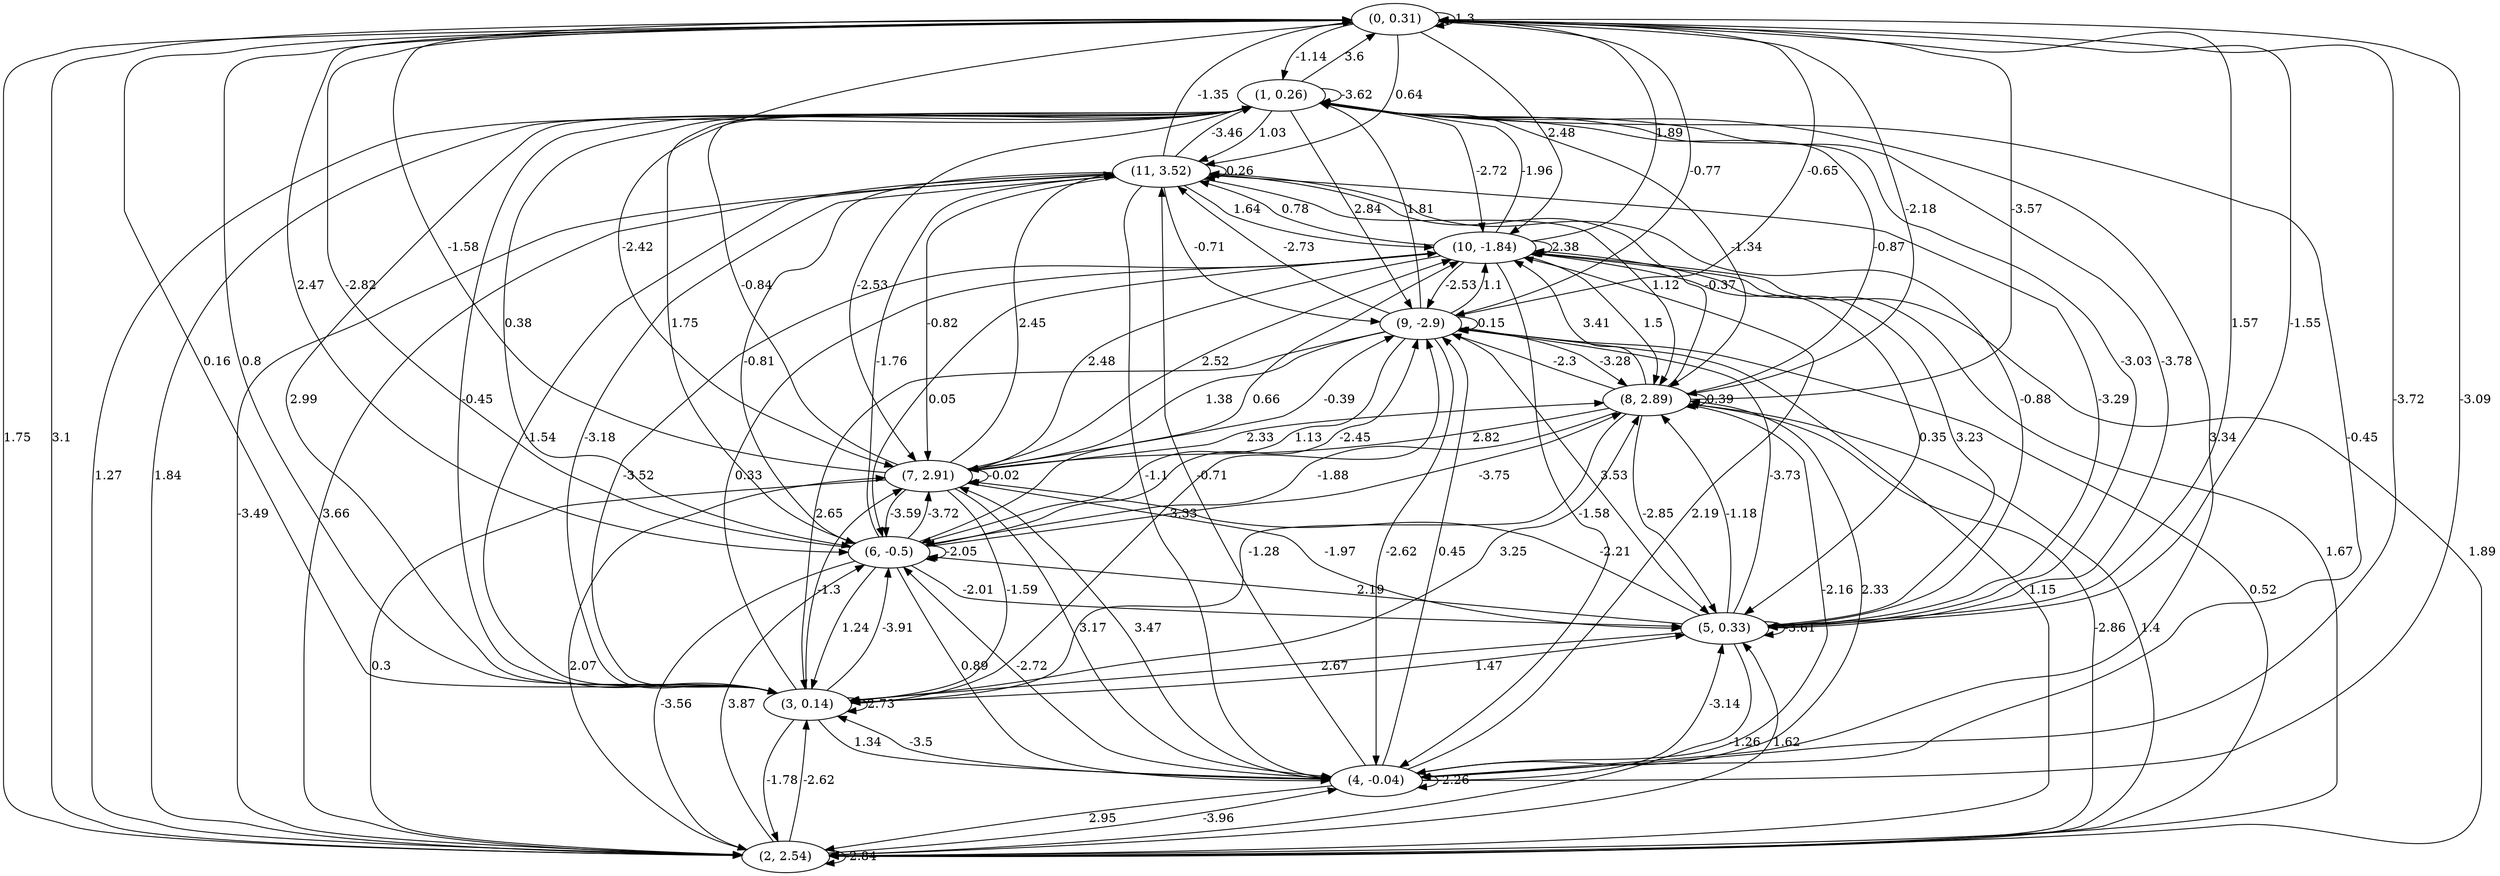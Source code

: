 digraph {
    0 [ label = "(0, 0.31)" ]
    1 [ label = "(1, 0.26)" ]
    2 [ label = "(2, 2.54)" ]
    3 [ label = "(3, 0.14)" ]
    4 [ label = "(4, -0.04)" ]
    5 [ label = "(5, 0.33)" ]
    6 [ label = "(6, -0.5)" ]
    7 [ label = "(7, 2.91)" ]
    8 [ label = "(8, 2.89)" ]
    9 [ label = "(9, -2.9)" ]
    10 [ label = "(10, -1.84)" ]
    11 [ label = "(11, 3.52)" ]
    0 -> 0 [ label = "1.3" ]
    1 -> 1 [ label = "-3.62" ]
    2 -> 2 [ label = "-2.84" ]
    3 -> 3 [ label = "2.73" ]
    4 -> 4 [ label = "-2.26" ]
    5 -> 5 [ label = "-3.61" ]
    6 -> 6 [ label = "-2.05" ]
    7 -> 7 [ label = "-0.02" ]
    8 -> 8 [ label = "0.39" ]
    9 -> 9 [ label = "0.15" ]
    10 -> 10 [ label = "2.38" ]
    11 -> 11 [ label = "0.26" ]
    1 -> 0 [ label = "3.6" ]
    2 -> 0 [ label = "3.1" ]
    3 -> 0 [ label = "0.8" ]
    4 -> 0 [ label = "-3.09" ]
    5 -> 0 [ label = "1.57" ]
    6 -> 0 [ label = "-2.82" ]
    7 -> 0 [ label = "-1.58" ]
    8 -> 0 [ label = "-3.57" ]
    9 -> 0 [ label = "-0.65" ]
    10 -> 0 [ label = "1.89" ]
    11 -> 0 [ label = "-1.35" ]
    0 -> 1 [ label = "-1.14" ]
    2 -> 1 [ label = "1.84" ]
    3 -> 1 [ label = "-0.45" ]
    4 -> 1 [ label = "-0.45" ]
    5 -> 1 [ label = "-3.78" ]
    6 -> 1 [ label = "1.75" ]
    7 -> 1 [ label = "-0.84" ]
    8 -> 1 [ label = "-0.87" ]
    9 -> 1 [ label = "1.81" ]
    10 -> 1 [ label = "-1.96" ]
    11 -> 1 [ label = "-3.46" ]
    0 -> 2 [ label = "1.75" ]
    1 -> 2 [ label = "1.27" ]
    3 -> 2 [ label = "-1.78" ]
    4 -> 2 [ label = "2.95" ]
    5 -> 2 [ label = "-1.26" ]
    6 -> 2 [ label = "-3.56" ]
    7 -> 2 [ label = "0.3" ]
    8 -> 2 [ label = "-2.86" ]
    9 -> 2 [ label = "1.15" ]
    10 -> 2 [ label = "1.67" ]
    11 -> 2 [ label = "-3.49" ]
    0 -> 3 [ label = "0.16" ]
    1 -> 3 [ label = "2.99" ]
    2 -> 3 [ label = "-2.62" ]
    4 -> 3 [ label = "-3.5" ]
    5 -> 3 [ label = "2.67" ]
    6 -> 3 [ label = "1.24" ]
    7 -> 3 [ label = "-1.59" ]
    8 -> 3 [ label = "-1.28" ]
    9 -> 3 [ label = "2.65" ]
    10 -> 3 [ label = "-3.52" ]
    11 -> 3 [ label = "-1.54" ]
    0 -> 4 [ label = "-3.72" ]
    1 -> 4 [ label = "3.34" ]
    2 -> 4 [ label = "-3.96" ]
    3 -> 4 [ label = "1.34" ]
    6 -> 4 [ label = "0.89" ]
    7 -> 4 [ label = "3.17" ]
    8 -> 4 [ label = "-2.16" ]
    9 -> 4 [ label = "-2.62" ]
    10 -> 4 [ label = "-1.58" ]
    11 -> 4 [ label = "-1.1" ]
    0 -> 5 [ label = "-1.55" ]
    1 -> 5 [ label = "-3.03" ]
    2 -> 5 [ label = "1.62" ]
    3 -> 5 [ label = "1.47" ]
    4 -> 5 [ label = "-3.14" ]
    6 -> 5 [ label = "-2.01" ]
    7 -> 5 [ label = "-1.97" ]
    8 -> 5 [ label = "-2.85" ]
    9 -> 5 [ label = "3.53" ]
    10 -> 5 [ label = "0.35" ]
    11 -> 5 [ label = "-3.29" ]
    0 -> 6 [ label = "2.47" ]
    1 -> 6 [ label = "0.38" ]
    2 -> 6 [ label = "3.87" ]
    3 -> 6 [ label = "-3.91" ]
    4 -> 6 [ label = "-2.72" ]
    5 -> 6 [ label = "2.19" ]
    7 -> 6 [ label = "-3.59" ]
    8 -> 6 [ label = "-1.88" ]
    9 -> 6 [ label = "1.13" ]
    10 -> 6 [ label = "0.05" ]
    11 -> 6 [ label = "-0.81" ]
    0 -> 7 [ label = "-2.42" ]
    1 -> 7 [ label = "-2.53" ]
    2 -> 7 [ label = "2.07" ]
    3 -> 7 [ label = "-1.3" ]
    4 -> 7 [ label = "3.47" ]
    5 -> 7 [ label = "-2.21" ]
    6 -> 7 [ label = "-3.72" ]
    8 -> 7 [ label = "2.82" ]
    9 -> 7 [ label = "1.38" ]
    10 -> 7 [ label = "2.48" ]
    11 -> 7 [ label = "-0.82" ]
    0 -> 8 [ label = "-2.18" ]
    1 -> 8 [ label = "-1.34" ]
    2 -> 8 [ label = "1.4" ]
    3 -> 8 [ label = "3.25" ]
    4 -> 8 [ label = "2.33" ]
    5 -> 8 [ label = "-1.18" ]
    6 -> 8 [ label = "-3.75" ]
    7 -> 8 [ label = "2.33" ]
    9 -> 8 [ label = "-3.28" ]
    10 -> 8 [ label = "1.5" ]
    11 -> 8 [ label = "1.12" ]
    0 -> 9 [ label = "-0.77" ]
    1 -> 9 [ label = "2.84" ]
    2 -> 9 [ label = "0.52" ]
    3 -> 9 [ label = "-3.33" ]
    4 -> 9 [ label = "0.45" ]
    5 -> 9 [ label = "-3.73" ]
    6 -> 9 [ label = "-2.45" ]
    7 -> 9 [ label = "-0.39" ]
    8 -> 9 [ label = "-2.3" ]
    10 -> 9 [ label = "-2.53" ]
    11 -> 9 [ label = "-0.71" ]
    0 -> 10 [ label = "2.48" ]
    1 -> 10 [ label = "-2.72" ]
    2 -> 10 [ label = "1.89" ]
    3 -> 10 [ label = "0.33" ]
    4 -> 10 [ label = "2.19" ]
    5 -> 10 [ label = "3.23" ]
    6 -> 10 [ label = "0.66" ]
    7 -> 10 [ label = "2.52" ]
    8 -> 10 [ label = "3.41" ]
    9 -> 10 [ label = "1.1" ]
    11 -> 10 [ label = "1.64" ]
    0 -> 11 [ label = "0.64" ]
    1 -> 11 [ label = "1.03" ]
    2 -> 11 [ label = "3.66" ]
    3 -> 11 [ label = "-3.18" ]
    4 -> 11 [ label = "-0.71" ]
    5 -> 11 [ label = "-0.88" ]
    6 -> 11 [ label = "-1.76" ]
    7 -> 11 [ label = "2.45" ]
    8 -> 11 [ label = "-0.37" ]
    9 -> 11 [ label = "-2.73" ]
    10 -> 11 [ label = "0.78" ]
}

